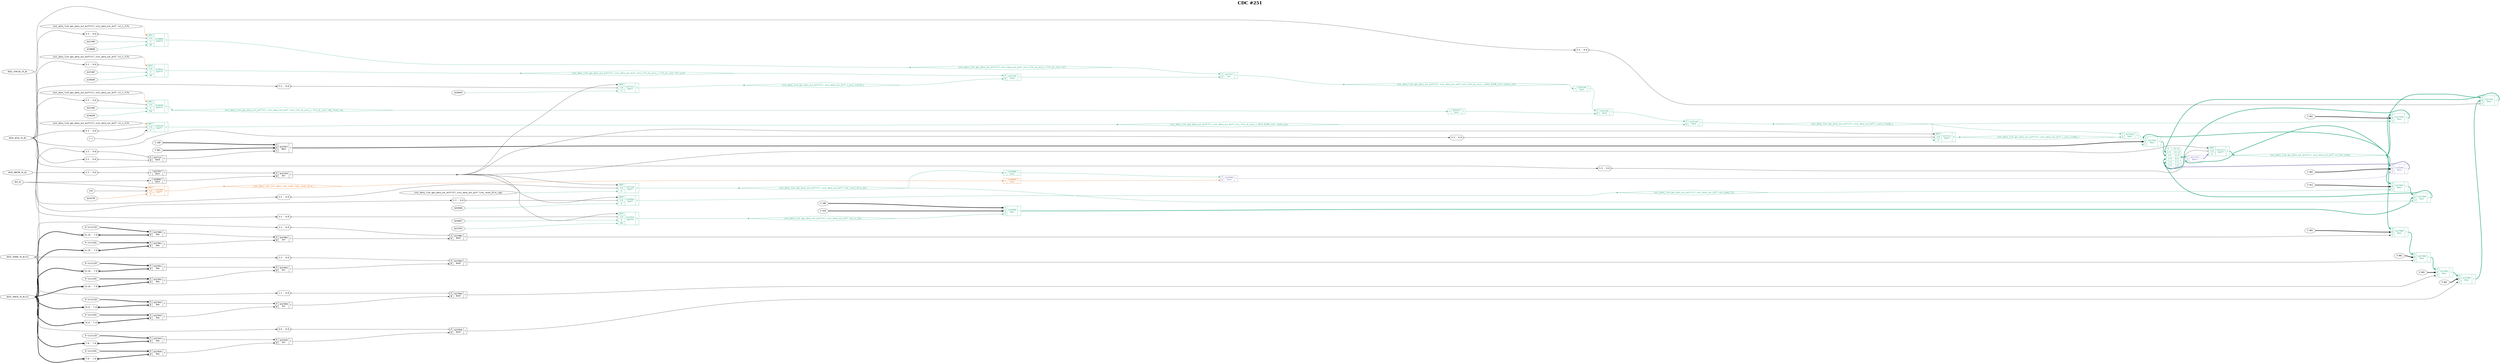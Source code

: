 digraph "spacefibre_light_top" {
label=<<b>CDC #251</b>>;
labelloc="t"
fontsize="30"
node ["fontname"="Courier"]
edge ["fontname"="Courier"]
rankdir="LR";
remincross=true;
n42 [ shape=octagon, label="AXIS_ACLK_TX_DL", color="black", fontcolor="black", href="/src/ip_spacefibre_light_top/spacefibre_light_top.vhd#58" ];
n43 [ shape=octagon, label="AXIS_ARSTN_TX_DL", color="black", fontcolor="black", href="/src/ip_spacefibre_light_top/spacefibre_light_top.vhd#57" ];
n44 [ shape=octagon, label="AXIS_TDATA_TX_DL[5]", color="black", fontcolor="black", href="/src/ip_spacefibre_light_top/spacefibre_light_top.vhd#60" ];
n45 [ shape=octagon, label="AXIS_TUSER_TX_DL[5]", color="black", fontcolor="black", href="/src/ip_spacefibre_light_top/spacefibre_light_top.vhd#61" ];
n46 [ shape=octagon, label="AXIS_TVALID_TX_DL", color="black", fontcolor="black", href="/src/ip_spacefibre_light_top/spacefibre_light_top.vhd#63" ];
n47 [ shape=octagon, label="RST_N", color="black", fontcolor="black", href="/src/ip_spacefibre_light_top/spacefibre_light_top.vhd#44" ];
n48 [ shape=diamond, label="inst_data_link.gen_data_out_buff(5)&#9586;.inst_data_out_buff.cont_mode_flg", colorscheme="dark28", color="1", fontcolor="1", href="/src/module_data_link/data_out_buf.vhd#138" ];
n49 [ shape=diamond, label="inst_data_link.gen_data_out_buff(5)&#9586;.inst_data_out_buff.current_state", colorscheme="dark28", color="1", fontcolor="1", href="/src/module_data_link/data_out_buf.vhd#121" ];
n50 [ shape=diamond, label="inst_data_link.gen_data_out_buff(5)&#9586;.inst_data_out_buff.ints_fifo_dc_axis_s.AXIS_SLAVE_inst.reset_sync", colorscheme="dark28", color="1", fontcolor="1", href="/src/ip/fifo_dc_axis_to_custom/AXIS_SLAVE.vhd#47" ];
n51 [ shape=diamond, label="inst_data_link.gen_data_out_buff(5)&#9586;.inst_data_out_buff.ints_fifo_dc_axis_s.AXIS_SLAVE_inst.status_full", colorscheme="dark28", color="1", fontcolor="1", href="/src/ip/fifo_dc_axis_to_custom/AXIS_SLAVE.vhd#32" ];
n52 [ shape=diamond, label="inst_data_link.gen_data_out_buff(5)&#9586;.inst_data_out_buff.ints_fifo_dc_axis_s.fifo_dc_inst.cmd_flush_req", colorscheme="dark28", color="1", fontcolor="1", href="/src/ip/fifo_dc/fifo_dc.vhd#111" ];
n53 [ shape=diamond, label="inst_data_link.gen_data_out_buff(5)&#9586;.inst_data_out_buff.ints_fifo_dc_axis_s.fifo_dc_inst.full", colorscheme="dark28", color="1", fontcolor="1", href="/src/ip/fifo_dc/fifo_dc.vhd#127" ];
n54 [ shape=diamond, label="inst_data_link.gen_data_out_buff(5)&#9586;.inst_data_out_buff.ints_fifo_dc_axis_s.fifo_dc_inst.full_prev", colorscheme="dark28", color="1", fontcolor="1", href="/src/ip/fifo_dc/fifo_dc.vhd#128" ];
n55 [ shape=diamond, label="inst_data_link.gen_data_out_buff(5)&#9586;.inst_data_out_buff.last_k_char", colorscheme="dark28", color="1", fontcolor="1", href="/src/module_data_link/data_out_buf.vhd#139" ];
n56 [ shape=diamond, label="inst_data_link.gen_data_out_buff(5)&#9586;.inst_data_out_buff.link_reset_dlre_sync", colorscheme="dark28", color="1", fontcolor="1", href="/src/module_data_link/data_out_buf.vhd#162" ];
n57 [ shape=diamond, label="inst_data_link.gen_data_out_buff(5)&#9586;.inst_data_out_buff.s_axis_tready_i", colorscheme="dark28", color="1", fontcolor="1", href="/src/module_data_link/data_out_buf.vhd#135" ];
n58 [ shape=diamond, label="inst_data_link.gen_data_out_buff(5)&#9586;.inst_data_out_buff.s_axis_tready_r", colorscheme="dark28", color="1", fontcolor="1", href="/src/module_data_link/data_out_buf.vhd#136" ];
n59 [ shape=diamond, label="inst_data_link.gen_data_out_buff(5)&#9586;.inst_data_out_buff.s_axis_tvalid_i", colorscheme="dark28", color="1", fontcolor="1", href="/src/module_data_link/data_out_buf.vhd#134" ];
n60 [ shape=diamond, label="inst_data_link.inst_data_link_reset.lane_reset_dlre_i", colorscheme="dark28", color="2", fontcolor="2", href="/src/module_data_link/data_link_reset.vhd#73" ];
{ rank="source"; n42; n43; n44; n45; n46; n47;}
{ rank="sink";}
v0 [ label="inst_data_link.gen_data_out_buff(5)&#9586;.inst_data_out_buff.rst_n_fifo" ];
v2 [ label="$227492" ];
v3 [ label="$236204" ];
c66 [ shape=record, label="{{<p61> ARST|<p62> CLK|<p63> D|<p64> EN}|$236203\n$adffe|{<p65> Q}}", colorscheme="dark28", color="1", fontcolor="1" , href="/src/ip/fifo_dc/fifo_dc.vhd#440"  ];
x1 [ shape=record, style=rounded, label="<s0> 5:5 - 0:0 ", color="black", fontcolor="black" ];
x1:e -> c66:p62:w [arrowhead=odiamond, arrowtail=odiamond, dir=both, color="black", fontcolor="black", label=""];
v5 [ label="$226657" ];
v6 [ label="$237933" ];
c67 [ shape=record, label="{{<p61> ARST|<p62> CLK|<p63> D|<p64> EN}|$237932\n$adffe|{<p65> Q}}", colorscheme="dark28", color="1", fontcolor="1" , href="/src/module_data_link/data_out_buf.vhd#372"  ];
x4 [ shape=record, style=rounded, label="<s0> 5:5 - 0:0 ", color="black", fontcolor="black" ];
x4:e -> c67:p62:w [arrowhead=odiamond, arrowtail=odiamond, dir=both, color="black", fontcolor="black", label=""];
v7 [ label="inst_data_link.gen_data_out_buff(5)&#9586;.inst_data_out_buff.rst_n_fifo" ];
v9 [ label="$227405" ];
v10 [ label="$238090" ];
c68 [ shape=record, label="{{<p61> ARST|<p62> CLK|<p63> D|<p64> EN}|$238085\n$adffe|{<p65> Q}}", colorscheme="dark28", color="1", fontcolor="1" , href="/src/ip/fifo_dc/fifo_dc.vhd#256"  ];
x8 [ shape=record, style=rounded, label="<s0> 5:5 - 0:0 ", color="black", fontcolor="black" ];
x8:e -> c68:p62:w [arrowhead=odiamond, arrowtail=odiamond, dir=both, color="black", fontcolor="black", label=""];
v11 [ label="inst_data_link.gen_data_out_buff(5)&#9586;.inst_data_out_buff.rst_n_fifo" ];
v13 [ label="$227407" ];
v14 [ label="$238166" ];
c69 [ shape=record, label="{{<p61> ARST|<p62> CLK|<p63> D|<p64> EN}|$238161\n$adffe|{<p65> Q}}", colorscheme="dark28", color="1", fontcolor="1" , href="/src/ip/fifo_dc/fifo_dc.vhd#256"  ];
x12 [ shape=record, style=rounded, label="<s0> 5:5 - 0:0 ", color="black", fontcolor="black" ];
x12:e -> c69:p62:w [arrowhead=odiamond, arrowtail=odiamond, dir=both, color="black", fontcolor="black", label=""];
c72 [ shape=record, label="{{<p70> A}|$236070\n$not|{<p71> Y}}", colorscheme="dark28", color="2", fontcolor="2" ];
v16 [ label="$226566" ];
c73 [ shape=record, label="{{<p61> ARST|<p62> CLK|<p63> D}|$226962\n$adff|{<p65> Q}}", colorscheme="dark28", color="1", fontcolor="1" , href="/src/module_data_link/data_out_buf.vhd#237"  ];
x15 [ shape=record, style=rounded, label="<s0> 5:5 - 0:0 ", color="black", fontcolor="black" ];
x15:e -> c73:p62:w [arrowhead=odiamond, arrowtail=odiamond, dir=both, color="black", fontcolor="black", label=""];
c74 [ shape=record, label="{{<p61> ARST|<p62> CLK|<p63> D}|$227114\n$adff|{<p65> Q}}", colorscheme="dark28", color="1", fontcolor="1" , href="/src/module_data_link/data_out_buf.vhd#266"  ];
x17 [ shape=record, style=rounded, label="<s0> 5:5 - 0:0 ", color="black", fontcolor="black" ];
x17:e -> c74:p62:w [arrowhead=odiamond, arrowtail=odiamond, dir=both, color="black", fontcolor="black", label=""];
v18 [ label="8'11111110" ];
c76 [ shape=record, label="{{<p70> A|<p75> B}|$227033\n$eq|{<p71> Y}}", href="/src/module_data_link/data_out_buf.vhd#326"  ];
x19 [ shape=record, style=rounded, label="<s0> 7:0 - 7:0 ", color="black", fontcolor="black" ];
x19:e -> c76:p75:w [arrowhead=odiamond, arrowtail=odiamond, dir=both, color="black", fontcolor="black", style="setlinewidth(3)", label=""];
v20 [ label="8'11111101" ];
c77 [ shape=record, label="{{<p70> A|<p75> B}|$227034\n$eq|{<p71> Y}}", href="/src/module_data_link/data_out_buf.vhd#326"  ];
x21 [ shape=record, style=rounded, label="<s0> 7:0 - 7:0 ", color="black", fontcolor="black" ];
x21:e -> c77:p75:w [arrowhead=odiamond, arrowtail=odiamond, dir=both, color="black", fontcolor="black", style="setlinewidth(3)", label=""];
v22 [ label="8'11111110" ];
c78 [ shape=record, label="{{<p70> A|<p75> B}|$227042\n$eq|{<p71> Y}}", href="/src/module_data_link/data_out_buf.vhd#332"  ];
x23 [ shape=record, style=rounded, label="<s0> 15:8 - 7:0 ", color="black", fontcolor="black" ];
x23:e -> c78:p75:w [arrowhead=odiamond, arrowtail=odiamond, dir=both, color="black", fontcolor="black", style="setlinewidth(3)", label=""];
v24 [ label="8'11111101" ];
c79 [ shape=record, label="{{<p70> A|<p75> B}|$227043\n$eq|{<p71> Y}}", href="/src/module_data_link/data_out_buf.vhd#332"  ];
x25 [ shape=record, style=rounded, label="<s0> 15:8 - 7:0 ", color="black", fontcolor="black" ];
x25:e -> c79:p75:w [arrowhead=odiamond, arrowtail=odiamond, dir=both, color="black", fontcolor="black", style="setlinewidth(3)", label=""];
v26 [ label="8'11111110" ];
c80 [ shape=record, label="{{<p70> A|<p75> B}|$227051\n$eq|{<p71> Y}}", href="/src/module_data_link/data_out_buf.vhd#338"  ];
x27 [ shape=record, style=rounded, label="<s0> 23:16 - 7:0 ", color="black", fontcolor="black" ];
x27:e -> c80:p75:w [arrowhead=odiamond, arrowtail=odiamond, dir=both, color="black", fontcolor="black", style="setlinewidth(3)", label=""];
v28 [ label="8'11111101" ];
c81 [ shape=record, label="{{<p70> A|<p75> B}|$227052\n$eq|{<p71> Y}}", href="/src/module_data_link/data_out_buf.vhd#338"  ];
x29 [ shape=record, style=rounded, label="<s0> 23:16 - 7:0 ", color="black", fontcolor="black" ];
x29:e -> c81:p75:w [arrowhead=odiamond, arrowtail=odiamond, dir=both, color="black", fontcolor="black", style="setlinewidth(3)", label=""];
v30 [ label="8'11111110" ];
c82 [ shape=record, label="{{<p70> A|<p75> B}|$227060\n$eq|{<p71> Y}}", href="/src/module_data_link/data_out_buf.vhd#344"  ];
x31 [ shape=record, style=rounded, label="<s0> 31:24 - 7:0 ", color="black", fontcolor="black" ];
x31:e -> c82:p75:w [arrowhead=odiamond, arrowtail=odiamond, dir=both, color="black", fontcolor="black", style="setlinewidth(3)", label=""];
v32 [ label="8'11111101" ];
c83 [ shape=record, label="{{<p70> A|<p75> B}|$227061\n$eq|{<p71> Y}}", href="/src/module_data_link/data_out_buf.vhd#344"  ];
x33 [ shape=record, style=rounded, label="<s0> 31:24 - 7:0 ", color="black", fontcolor="black" ];
x33:e -> c83:p75:w [arrowhead=odiamond, arrowtail=odiamond, dir=both, color="black", fontcolor="black", style="setlinewidth(3)", label=""];
c84 [ shape=record, label="{{<p70> A|<p75> B}|$227019\n$and|{<p71> Y}}", colorscheme="dark28", color="1", fontcolor="1" , href="/src/module_data_link/data_out_buf.vhd#313"  ];
c85 [ shape=record, label="{{<p70> A|<p75> B}|$227035\n$or|{<p71> Y}}", href="/src/module_data_link/data_out_buf.vhd#326"  ];
c86 [ shape=record, label="{{<p70> A|<p75> B}|$227036\n$and|{<p71> Y}}", href="/src/module_data_link/data_out_buf.vhd#326"  ];
x34 [ shape=record, style=rounded, label="<s0> 0:0 - 0:0 ", color="black", fontcolor="black" ];
x34:e -> c86:p70:w [arrowhead=odiamond, arrowtail=odiamond, dir=both, color="black", fontcolor="black", label=""];
c87 [ shape=record, label="{{<p70> A|<p75> B}|$227044\n$or|{<p71> Y}}", href="/src/module_data_link/data_out_buf.vhd#332"  ];
c88 [ shape=record, label="{{<p70> A|<p75> B}|$227045\n$and|{<p71> Y}}", href="/src/module_data_link/data_out_buf.vhd#332"  ];
x35 [ shape=record, style=rounded, label="<s0> 1:1 - 0:0 ", color="black", fontcolor="black" ];
x35:e -> c88:p70:w [arrowhead=odiamond, arrowtail=odiamond, dir=both, color="black", fontcolor="black", label=""];
c89 [ shape=record, label="{{<p70> A|<p75> B}|$227053\n$or|{<p71> Y}}", href="/src/module_data_link/data_out_buf.vhd#338"  ];
c90 [ shape=record, label="{{<p70> A|<p75> B}|$227054\n$and|{<p71> Y}}", href="/src/module_data_link/data_out_buf.vhd#338"  ];
x36 [ shape=record, style=rounded, label="<s0> 2:2 - 0:0 ", color="black", fontcolor="black" ];
x36:e -> c90:p70:w [arrowhead=odiamond, arrowtail=odiamond, dir=both, color="black", fontcolor="black", label=""];
c91 [ shape=record, label="{{<p70> A|<p75> B}|$227062\n$or|{<p71> Y}}", href="/src/module_data_link/data_out_buf.vhd#344"  ];
c92 [ shape=record, label="{{<p70> A|<p75> B}|$227063\n$and|{<p71> Y}}", href="/src/module_data_link/data_out_buf.vhd#344"  ];
x37 [ shape=record, style=rounded, label="<s0> 3:3 - 0:0 ", color="black", fontcolor="black" ];
x37:e -> c92:p70:w [arrowhead=odiamond, arrowtail=odiamond, dir=both, color="black", fontcolor="black", label=""];
c93 [ shape=record, label="{{<p70> A|<p75> B}|$227121\n$and|{<p71> Y}}", href="/src/module_data_link/data_out_buf.vhd#375"  ];
x38 [ shape=record, style=rounded, label="<s0> 3:3 - 0:0 ", color="black", fontcolor="black" ];
x38:e -> c93:p70:w [arrowhead=odiamond, arrowtail=odiamond, dir=both, color="black", fontcolor="black", label=""];
x39 [ shape=record, style=rounded, label="<s0> 5:5 - 0:0 ", color="black", fontcolor="black" ];
x39:e -> c93:p75:w [arrowhead=odiamond, arrowtail=odiamond, dir=both, color="black", fontcolor="black", label=""];
c94 [ shape=record, label="{{<p70> A}|$227257\n$not|{<p71> Y}}", href="/src/module_data_link/data_out_buf.vhd#521"  ];
x40 [ shape=record, style=rounded, label="<s0> 5:5 - 0:0 ", color="black", fontcolor="black" ];
x40:e -> c94:p70:w [arrowhead=odiamond, arrowtail=odiamond, dir=both, color="black", fontcolor="black", label=""];
c95 [ shape=record, label="{{<p70> A|<p75> B}|$227259\n$or|{<p71> Y}}", href="/src/module_data_link/data_out_buf.vhd#521"  ];
c96 [ shape=record, label="{{<p70> A}|$226986\n$not|{<p71> Y}}", colorscheme="dark28", color="1", fontcolor="1" , href="/src/module_data_link/data_out_buf.vhd#283"  ];
c97 [ shape=record, label="{{<p70> A|<p75> B}|$226988\n$and|{<p71> Y}}", colorscheme="dark28", color="3", fontcolor="3" , href="/src/module_data_link/data_out_buf.vhd#283"  ];
v42 [ label="inst_data_link.gen_data_out_buff(5)&#9586;.inst_data_out_buff.link_reset_dlre_reg1" ];
c98 [ shape=record, label="{{<p61> ARST|<p62> CLK|<p63> D}|$227116\n$adff|{<p65> Q}}", colorscheme="dark28", color="1", fontcolor="1" , href="/src/module_data_link/data_out_buf.vhd#266"  ];
x41 [ shape=record, style=rounded, label="<s0> 5:5 - 0:0 ", color="black", fontcolor="black" ];
x41:e -> c98:p62:w [arrowhead=odiamond, arrowtail=odiamond, dir=both, color="black", fontcolor="black", label=""];
v43 [ label="3'001" ];
c100 [ shape=record, label="{{<p70> A|<p75> B|<p99> S}|$227018\n$mux|{<p71> Y}}", colorscheme="dark28", color="1", fontcolor="1" , href="/src/module_data_link/data_out_buf.vhd#309"  ];
v44 [ label="3'100" ];
v45 [ label="3'001" ];
c101 [ shape=record, label="{{<p70> A|<p75> B|<p99> S}|$227027\n$mux|{<p71> Y}}", href="/src/module_data_link/data_out_buf.vhd#318"  ];
c102 [ shape=record, label="{{<p70> A|<p75> B|<p99> S}|$227032\n$mux|{<p71> Y}}", colorscheme="dark28", color="1", fontcolor="1" , href="/src/module_data_link/data_out_buf.vhd#313"  ];
v46 [ label="3'001" ];
c103 [ shape=record, label="{{<p70> A|<p75> B|<p99> S}|$227089\n$mux|{<p71> Y}}", colorscheme="dark28", color="1", fontcolor="1" , href="/src/module_data_link/data_out_buf.vhd#326"  ];
v47 [ label="3'001" ];
c104 [ shape=record, label="{{<p70> A|<p75> B|<p99> S}|$227090\n$mux|{<p71> Y}}", colorscheme="dark28", color="1", fontcolor="1" , href="/src/module_data_link/data_out_buf.vhd#326"  ];
v48 [ label="3'001" ];
c105 [ shape=record, label="{{<p70> A|<p75> B|<p99> S}|$227091\n$mux|{<p71> Y}}", colorscheme="dark28", color="1", fontcolor="1" , href="/src/module_data_link/data_out_buf.vhd#326"  ];
v49 [ label="3'001" ];
c106 [ shape=record, label="{{<p70> A|<p75> B|<p99> S}|$227092\n$mux|{<p71> Y}}", colorscheme="dark28", color="1", fontcolor="1" , href="/src/module_data_link/data_out_buf.vhd#326"  ];
c107 [ shape=record, label="{{<p70> A|<p75> B|<p99> S}|$227101\n$mux|{<p71> Y}}", colorscheme="dark28", color="1", fontcolor="1" , href="/src/module_data_link/data_out_buf.vhd#325"  ];
x50 [ shape=record, style=rounded, label="<s0> 5:5 - 0:0 ", color="black", fontcolor="black" ];
x50:e -> c107:p99:w [arrowhead=odiamond, arrowtail=odiamond, dir=both, color="black", fontcolor="black", label=""];
c108 [ shape=record, label="{{<p70> A|<p99> S}|$227102\n$bmux|{<p71> Y}}", colorscheme="dark28", color="3", fontcolor="3" , href="/src/module_data_link/data_out_buf.vhd#281"  ];
x51 [ shape=record, style=rounded, label="X -&gt; 23:15 |<s4> 2:0 - 14:12 |<s3> 2:0 - 11:9 |<s2> 2:0 - 8:6 |<s1> 2:0 - 5:3 |<s0> 2:0 - 2:0 ", colorscheme="dark28", color="1", fontcolor="1" ];
x51:e -> c108:p70:w [arrowhead=odiamond, arrowtail=odiamond, dir=both, colorscheme="dark28", color="1", fontcolor="1", style="setlinewidth(3)", label=""];
v52 [ label="3'001" ];
c109 [ shape=record, label="{{<p70> A|<p75> B|<p99> S}|$226990\n$mux|{<p71> Y}}", colorscheme="dark28", color="3", fontcolor="3" , href="/src/module_data_link/data_out_buf.vhd#283"  ];
v53 [ label="3'100" ];
v54 [ label="3'010" ];
c110 [ shape=record, label="{{<p70> A|<p75> B|<p99> S}|$226998\n$mux|{<p71> Y}}", colorscheme="dark28", color="1", fontcolor="1" , href="/src/module_data_link/data_out_buf.vhd#294"  ];
v55 [ label="3'011" ];
c111 [ shape=record, label="{{<p70> A|<p75> B|<p99> S}|$227007\n$mux|{<p71> Y}}", colorscheme="dark28", color="1", fontcolor="1" , href="/src/module_data_link/data_out_buf.vhd#292"  ];
c112 [ shape=record, label="{{<p70> A|<p75> B|<p99> S}|$227008\n$mux|{<p71> Y}}", colorscheme="dark28", color="1", fontcolor="1" , href="/src/module_data_link/data_out_buf.vhd#292"  ];
c113 [ shape=record, label="{{<p61> ARST|<p62> CLK|<p63> D}|$227112\n$adff|{<p65> Q}}", colorscheme="dark28", color="1", fontcolor="1" , href="/src/module_data_link/data_out_buf.vhd#266"  ];
x56 [ shape=record, style=rounded, label="<s0> 5:5 - 0:0 ", color="black", fontcolor="black" ];
x56:e -> c113:p62:w [arrowhead=odiamond, arrowtail=odiamond, dir=both, color="black", fontcolor="black", label=""];
v58 [ label="$226645" ];
c114 [ shape=record, label="{{<p61> ARST|<p62> CLK|<p63> D}|$227111\n$adff|{<p65> Q}}", colorscheme="dark28", color="1", fontcolor="1" , href="/src/module_data_link/data_out_buf.vhd#266"  ];
x57 [ shape=record, style=rounded, label="<s0> 5:5 - 0:0 ", color="black", fontcolor="black" ];
x57:e -> c114:p62:w [arrowhead=odiamond, arrowtail=odiamond, dir=both, color="black", fontcolor="black", label=""];
c115 [ shape=record, label="{{<p70> A}|$226146\n$not|{<p71> Y}}", colorscheme="dark28", color="1", fontcolor="1" , href="/src/ip/fifo_dc_axis_to_custom/AXIS_SLAVE.vhd#50"  ];
c116 [ shape=record, label="{{<p70> A}|$226147\n$not|{<p71> Y}}", colorscheme="dark28", color="1", fontcolor="1" , href="/src/ip/fifo_dc_axis_to_custom/AXIS_SLAVE.vhd#50"  ];
c117 [ shape=record, label="{{<p70> A|<p75> B}|$226148\n$and|{<p71> Y}}", colorscheme="dark28", color="1", fontcolor="1" , href="/src/ip/fifo_dc_axis_to_custom/AXIS_SLAVE.vhd#50"  ];
c118 [ shape=record, label="{{<p70> A|<p75> B}|$226149\n$and|{<p71> Y}}", colorscheme="dark28", color="1", fontcolor="1" , href="/src/ip/fifo_dc_axis_to_custom/AXIS_SLAVE.vhd#50"  ];
v59 [ label="inst_data_link.gen_data_out_buff(5)&#9586;.inst_data_out_buff.rst_n_fifo" ];
v61 [ label="1'1" ];
c119 [ shape=record, label="{{<p61> ARST|<p62> CLK|<p63> D}|$226156\n$adff|{<p65> Q}}", colorscheme="dark28", color="1", fontcolor="1" , href="/src/ip/fifo_dc_axis_to_custom/AXIS_SLAVE.vhd#56"  ];
x60 [ shape=record, style=rounded, label="<s0> 5:5 - 0:0 ", color="black", fontcolor="black" ];
x60:e -> c119:p62:w [arrowhead=odiamond, arrowtail=odiamond, dir=both, color="black", fontcolor="black", label=""];
c120 [ shape=record, label="{{<p70> A|<p75> B}|$227536\n$and|{<p71> Y}}", colorscheme="dark28", color="1", fontcolor="1" , href="/src/ip/fifo_dc/fifo_dc.vhd#156"  ];
c121 [ shape=record, label="{{<p70> A|<p75> B}|$227537\n$or|{<p71> Y}}", colorscheme="dark28", color="1", fontcolor="1" , href="/src/ip/fifo_dc/fifo_dc.vhd#156"  ];
v62 [ label="CLK" ];
v63 [ label="$224759" ];
c122 [ shape=record, label="{{<p61> ARST|<p62> CLK|<p63> D}|$224903\n$adff|{<p65> Q}}", colorscheme="dark28", color="2", fontcolor="2" , href="/src/module_data_link/data_link_reset.vhd#92"  ];
c123 [ shape=record, label="{{<p70> A}|$230957\n$not|{<p71> Y}}", href="/src/ip/fifo_dc/fifo_dc.vhd#440"  ];
c72:p71:e -> c97:p75:w [colorscheme="dark28", color="2", fontcolor="2", label=""];
c109:p71:e -> x51:s0:w [colorscheme="dark28", color="3", fontcolor="3", style="setlinewidth(3)", label=""];
c110:p71:e -> c112:p75:w [colorscheme="dark28", color="1", fontcolor="1", style="setlinewidth(3)", label=""];
c111:p71:e -> c112:p70:w [colorscheme="dark28", color="1", fontcolor="1", style="setlinewidth(3)", label=""];
c112:p71:e -> x51:s1:w [colorscheme="dark28", color="1", fontcolor="1", style="setlinewidth(3)", label=""];
c100:p71:e -> x51:s2:w [colorscheme="dark28", color="1", fontcolor="1", style="setlinewidth(3)", label=""];
c84:p71:e -> c102:p99:w [colorscheme="dark28", color="1", fontcolor="1", label=""];
c101:p71:e -> c102:p75:w [color="black", fontcolor="black", style="setlinewidth(3)", label=""];
c102:p71:e -> x51:s3:w [colorscheme="dark28", color="1", fontcolor="1", style="setlinewidth(3)", label=""];
c76:p71:e -> c85:p70:w [color="black", fontcolor="black", label=""];
c77:p71:e -> c85:p75:w [color="black", fontcolor="black", label=""];
c123:p71:e -> c95:p75:w [color="black", fontcolor="black", label=""];
c85:p71:e -> c86:p75:w [color="black", fontcolor="black", label=""];
c86:p71:e -> c106:p99:w [color="black", fontcolor="black", label=""];
c78:p71:e -> c87:p70:w [color="black", fontcolor="black", label=""];
c79:p71:e -> c87:p75:w [color="black", fontcolor="black", label=""];
c87:p71:e -> c88:p75:w [color="black", fontcolor="black", label=""];
c88:p71:e -> c105:p99:w [color="black", fontcolor="black", label=""];
c80:p71:e -> c89:p70:w [color="black", fontcolor="black", label=""];
c81:p71:e -> c89:p75:w [color="black", fontcolor="black", label=""];
c89:p71:e -> c90:p75:w [color="black", fontcolor="black", label=""];
c90:p71:e -> c104:p99:w [color="black", fontcolor="black", label=""];
c107:p71:e -> x51:s4:w [colorscheme="dark28", color="1", fontcolor="1", style="setlinewidth(3)", label=""];
c82:p71:e -> c91:p70:w [color="black", fontcolor="black", label=""];
c83:p71:e -> c91:p75:w [color="black", fontcolor="black", label=""];
c91:p71:e -> c92:p75:w [color="black", fontcolor="black", label=""];
c92:p71:e -> c103:p99:w [color="black", fontcolor="black", label=""];
c103:p71:e -> c104:p70:w [colorscheme="dark28", color="1", fontcolor="1", style="setlinewidth(3)", label=""];
c104:p71:e -> c105:p70:w [colorscheme="dark28", color="1", fontcolor="1", style="setlinewidth(3)", label=""];
c105:p71:e -> c106:p70:w [colorscheme="dark28", color="1", fontcolor="1", style="setlinewidth(3)", label=""];
c106:p71:e -> c107:p75:w [colorscheme="dark28", color="1", fontcolor="1", style="setlinewidth(3)", label=""];
c115:p71:e -> c117:p70:w [colorscheme="dark28", color="1", fontcolor="1", label=""];
c116:p71:e -> c117:p75:w [colorscheme="dark28", color="1", fontcolor="1", label=""];
c108:p71:e -> c74:p63:w [colorscheme="dark28", color="3", fontcolor="3", style="setlinewidth(3)", label=""];
c117:p71:e -> c118:p70:w [colorscheme="dark28", color="1", fontcolor="1", label=""];
c120:p71:e -> c121:p75:w [colorscheme="dark28", color="1", fontcolor="1", label=""];
n42:e -> x12:s0:w [color="black", fontcolor="black", label=""];
n42:e -> x15:s0:w [color="black", fontcolor="black", label=""];
n42:e -> x17:s0:w [color="black", fontcolor="black", label=""];
n42:e -> x1:s0:w [color="black", fontcolor="black", label=""];
n42:e -> x41:s0:w [color="black", fontcolor="black", label=""];
n42:e -> x4:s0:w [color="black", fontcolor="black", label=""];
n42:e -> x56:s0:w [color="black", fontcolor="black", label=""];
n42:e -> x57:s0:w [color="black", fontcolor="black", label=""];
n42:e -> x60:s0:w [color="black", fontcolor="black", label=""];
n42:e -> x8:s0:w [color="black", fontcolor="black", label=""];
n43:e -> x40:s0:w [color="black", fontcolor="black", label=""];
n44:e -> x19:s0:w [color="black", fontcolor="black", style="setlinewidth(3)", label=""];
n44:e -> x21:s0:w [color="black", fontcolor="black", style="setlinewidth(3)", label=""];
n44:e -> x23:s0:w [color="black", fontcolor="black", style="setlinewidth(3)", label=""];
n44:e -> x25:s0:w [color="black", fontcolor="black", style="setlinewidth(3)", label=""];
n44:e -> x27:s0:w [color="black", fontcolor="black", style="setlinewidth(3)", label=""];
n44:e -> x29:s0:w [color="black", fontcolor="black", style="setlinewidth(3)", label=""];
n44:e -> x31:s0:w [color="black", fontcolor="black", style="setlinewidth(3)", label=""];
n44:e -> x33:s0:w [color="black", fontcolor="black", style="setlinewidth(3)", label=""];
n45:e -> x34:s0:w [color="black", fontcolor="black", label=""];
n45:e -> x35:s0:w [color="black", fontcolor="black", label=""];
n45:e -> x36:s0:w [color="black", fontcolor="black", label=""];
n45:e -> x37:s0:w [color="black", fontcolor="black", label=""];
n45:e -> x38:s0:w [color="black", fontcolor="black", label=""];
n46:e -> x39:s0:w [color="black", fontcolor="black", label=""];
n46:e -> x50:s0:w [color="black", fontcolor="black", label=""];
n47:e -> c122:p61:w [color="black", fontcolor="black", label=""];
n47:e -> c123:p70:w [color="black", fontcolor="black", label=""];
c73:p65:e -> n48:w [colorscheme="dark28", color="1", fontcolor="1", label=""];
n48:e -> c111:p99:w [colorscheme="dark28", color="1", fontcolor="1", label=""];
c74:p65:e -> n49:w [colorscheme="dark28", color="1", fontcolor="1", style="setlinewidth(3)", label=""];
n49:e -> c100:p70:w [colorscheme="dark28", color="1", fontcolor="1", style="setlinewidth(3)", label=""];
n49:e -> c102:p70:w [colorscheme="dark28", color="1", fontcolor="1", style="setlinewidth(3)", label=""];
n49:e -> c103:p70:w [colorscheme="dark28", color="1", fontcolor="1", style="setlinewidth(3)", label=""];
n49:e -> c107:p70:w [colorscheme="dark28", color="1", fontcolor="1", style="setlinewidth(3)", label=""];
n49:e -> c108:p99:w [colorscheme="dark28", color="1", fontcolor="1", style="setlinewidth(3)", label=""];
n49:e -> c109:p70:w [colorscheme="dark28", color="1", fontcolor="1", style="setlinewidth(3)", label=""];
n49:e -> c111:p70:w [colorscheme="dark28", color="1", fontcolor="1", style="setlinewidth(3)", label=""];
c94:p71:e -> c95:p70:w [color="black", fontcolor="black", label=""];
c119:p65:e -> n50:w [colorscheme="dark28", color="1", fontcolor="1", label=""];
n50:e -> c118:p75:w [colorscheme="dark28", color="1", fontcolor="1", label=""];
c121:p71:e -> n51:w [colorscheme="dark28", color="1", fontcolor="1", label=""];
n51:e -> c115:p70:w [colorscheme="dark28", color="1", fontcolor="1", label=""];
c66:p65:e -> n52:w [colorscheme="dark28", color="1", fontcolor="1", label=""];
n52:e -> c116:p70:w [colorscheme="dark28", color="1", fontcolor="1", label=""];
c68:p65:e -> n53:w [colorscheme="dark28", color="1", fontcolor="1", label=""];
n53:e -> c121:p70:w [colorscheme="dark28", color="1", fontcolor="1", label=""];
c69:p65:e -> n54:w [colorscheme="dark28", color="1", fontcolor="1", label=""];
n54:e -> c120:p70:w [colorscheme="dark28", color="1", fontcolor="1", label=""];
c67:p65:e -> n55:w [colorscheme="dark28", color="1", fontcolor="1", label=""];
n55:e -> c110:p99:w [colorscheme="dark28", color="1", fontcolor="1", label=""];
c98:p65:e -> n56:w [colorscheme="dark28", color="1", fontcolor="1", label=""];
n56:e -> c112:p99:w [colorscheme="dark28", color="1", fontcolor="1", label=""];
n56:e -> c96:p70:w [colorscheme="dark28", color="1", fontcolor="1", label=""];
c118:p71:e -> n57:w [colorscheme="dark28", color="1", fontcolor="1", label=""];
n57:e -> c100:p99:w [colorscheme="dark28", color="1", fontcolor="1", label=""];
n57:e -> c113:p63:w [colorscheme="dark28", color="1", fontcolor="1", label=""];
n57:e -> c84:p70:w [colorscheme="dark28", color="1", fontcolor="1", label=""];
c113:p65:e -> n58:w [colorscheme="dark28", color="1", fontcolor="1", label=""];
n58:e -> c84:p75:w [colorscheme="dark28", color="1", fontcolor="1", label=""];
c114:p65:e -> n59:w [colorscheme="dark28", color="1", fontcolor="1", label=""];
n59:e -> c120:p75:w [colorscheme="dark28", color="1", fontcolor="1", label=""];
n6 [ shape=point ];
c95:p71:e -> n6:w [color="black", fontcolor="black", label=""];
n6:e -> c113:p61:w [color="black", fontcolor="black", label=""];
n6:e -> c114:p61:w [color="black", fontcolor="black", label=""];
n6:e -> c67:p61:w [color="black", fontcolor="black", label=""];
n6:e -> c73:p61:w [color="black", fontcolor="black", label=""];
n6:e -> c74:p61:w [color="black", fontcolor="black", label=""];
n6:e -> c98:p61:w [color="black", fontcolor="black", label=""];
c122:p65:e -> n60:w [colorscheme="dark28", color="2", fontcolor="2", label=""];
n60:e -> c72:p70:w [colorscheme="dark28", color="2", fontcolor="2", label=""];
c93:p71:e -> c101:p99:w [color="black", fontcolor="black", label=""];
c96:p71:e -> c97:p70:w [colorscheme="dark28", color="1", fontcolor="1", label=""];
c97:p71:e -> c109:p99:w [colorscheme="dark28", color="3", fontcolor="3", label=""];
v0:e -> c66:p61:w [colorscheme="dark28", color="2", fontcolor="2", label=""];
v10:e -> c68:p64:w [colorscheme="dark28", color="1", fontcolor="1", label=""];
v11:e -> c69:p61:w [colorscheme="dark28", color="2", fontcolor="2", label=""];
v13:e -> c69:p63:w [colorscheme="dark28", color="1", fontcolor="1", label=""];
v14:e -> c69:p64:w [colorscheme="dark28", color="1", fontcolor="1", label=""];
v16:e -> c73:p63:w [colorscheme="dark28", color="1", fontcolor="1", label=""];
v18:e -> c76:p70:w [color="black", fontcolor="black", style="setlinewidth(3)", label=""];
v2:e -> c66:p63:w [colorscheme="dark28", color="1", fontcolor="1", label=""];
v20:e -> c77:p70:w [color="black", fontcolor="black", style="setlinewidth(3)", label=""];
v22:e -> c78:p70:w [color="black", fontcolor="black", style="setlinewidth(3)", label=""];
v24:e -> c79:p70:w [color="black", fontcolor="black", style="setlinewidth(3)", label=""];
v26:e -> c80:p70:w [color="black", fontcolor="black", style="setlinewidth(3)", label=""];
v28:e -> c81:p70:w [color="black", fontcolor="black", style="setlinewidth(3)", label=""];
v3:e -> c66:p64:w [colorscheme="dark28", color="1", fontcolor="1", label=""];
v30:e -> c82:p70:w [color="black", fontcolor="black", style="setlinewidth(3)", label=""];
v32:e -> c83:p70:w [color="black", fontcolor="black", style="setlinewidth(3)", label=""];
v42:e -> c98:p63:w [colorscheme="dark28", color="1", fontcolor="1", label=""];
v43:e -> c100:p75:w [color="black", fontcolor="black", style="setlinewidth(3)", label=""];
v44:e -> c101:p70:w [color="black", fontcolor="black", style="setlinewidth(3)", label=""];
v45:e -> c101:p75:w [color="black", fontcolor="black", style="setlinewidth(3)", label=""];
v46:e -> c103:p75:w [color="black", fontcolor="black", style="setlinewidth(3)", label=""];
v47:e -> c104:p75:w [color="black", fontcolor="black", style="setlinewidth(3)", label=""];
v48:e -> c105:p75:w [color="black", fontcolor="black", style="setlinewidth(3)", label=""];
v49:e -> c106:p75:w [color="black", fontcolor="black", style="setlinewidth(3)", label=""];
v5:e -> c67:p63:w [colorscheme="dark28", color="1", fontcolor="1", label=""];
v52:e -> c109:p75:w [color="black", fontcolor="black", style="setlinewidth(3)", label=""];
v53:e -> c110:p70:w [color="black", fontcolor="black", style="setlinewidth(3)", label=""];
v54:e -> c110:p75:w [color="black", fontcolor="black", style="setlinewidth(3)", label=""];
v55:e -> c111:p75:w [color="black", fontcolor="black", style="setlinewidth(3)", label=""];
v58:e -> c114:p63:w [colorscheme="dark28", color="1", fontcolor="1", label=""];
v59:e -> c119:p61:w [colorscheme="dark28", color="2", fontcolor="2", label=""];
v6:e -> c67:p64:w [colorscheme="dark28", color="1", fontcolor="1", label=""];
v61:e -> c119:p63:w [color="black", fontcolor="black", label=""];
v62:e -> c122:p62:w [color="black", fontcolor="black", label=""];
v63:e -> c122:p63:w [colorscheme="dark28", color="2", fontcolor="2", label=""];
v7:e -> c68:p61:w [colorscheme="dark28", color="2", fontcolor="2", label=""];
v9:e -> c68:p63:w [colorscheme="dark28", color="1", fontcolor="1", label=""];
}
